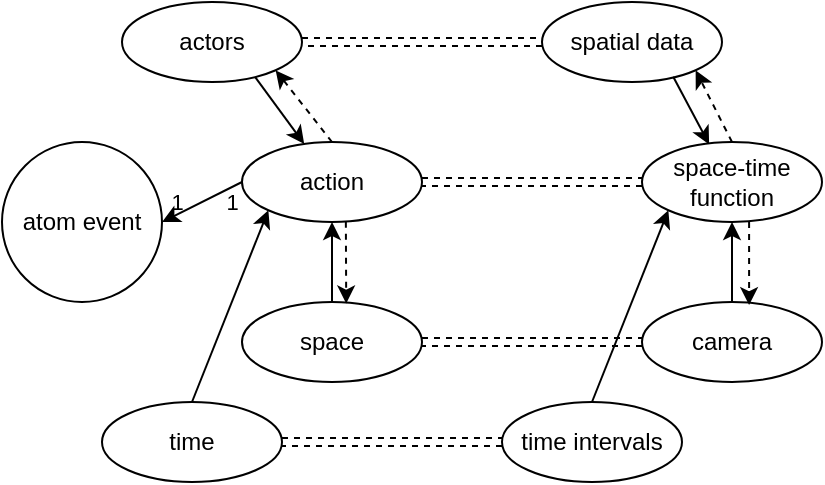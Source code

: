 <mxfile version="22.1.3" type="github">
  <diagram name="第 1 页" id="Y5i036zmAhH8ZnouyoA8">
    <mxGraphModel dx="815" dy="517" grid="1" gridSize="10" guides="1" tooltips="1" connect="1" arrows="1" fold="1" page="1" pageScale="1" pageWidth="827" pageHeight="1169" math="0" shadow="0">
      <root>
        <mxCell id="0" />
        <mxCell id="1" parent="0" />
        <mxCell id="0skq0RBHYWnA5yaQYCl8-8" value="atom event" style="ellipse;whiteSpace=wrap;html=1;aspect=fixed;" vertex="1" parent="1">
          <mxGeometry x="80" y="340" width="80" height="80" as="geometry" />
        </mxCell>
        <mxCell id="0skq0RBHYWnA5yaQYCl8-11" value="actors" style="ellipse;whiteSpace=wrap;html=1;" vertex="1" parent="1">
          <mxGeometry x="140" y="270" width="90" height="40" as="geometry" />
        </mxCell>
        <mxCell id="0skq0RBHYWnA5yaQYCl8-12" value="action" style="ellipse;whiteSpace=wrap;html=1;" vertex="1" parent="1">
          <mxGeometry x="200" y="340" width="90" height="40" as="geometry" />
        </mxCell>
        <mxCell id="0skq0RBHYWnA5yaQYCl8-13" value="space" style="ellipse;whiteSpace=wrap;html=1;" vertex="1" parent="1">
          <mxGeometry x="200" y="420" width="90" height="40" as="geometry" />
        </mxCell>
        <mxCell id="0skq0RBHYWnA5yaQYCl8-14" value="time" style="ellipse;whiteSpace=wrap;html=1;" vertex="1" parent="1">
          <mxGeometry x="130" y="470" width="90" height="40" as="geometry" />
        </mxCell>
        <mxCell id="0skq0RBHYWnA5yaQYCl8-18" value="spatial data" style="ellipse;whiteSpace=wrap;html=1;" vertex="1" parent="1">
          <mxGeometry x="350" y="270" width="90" height="40" as="geometry" />
        </mxCell>
        <mxCell id="0skq0RBHYWnA5yaQYCl8-19" value="&lt;div&gt;space-time function&lt;/div&gt;" style="ellipse;whiteSpace=wrap;html=1;" vertex="1" parent="1">
          <mxGeometry x="400" y="340" width="90" height="40" as="geometry" />
        </mxCell>
        <mxCell id="0skq0RBHYWnA5yaQYCl8-20" value="camera" style="ellipse;whiteSpace=wrap;html=1;" vertex="1" parent="1">
          <mxGeometry x="400" y="420" width="90" height="40" as="geometry" />
        </mxCell>
        <mxCell id="0skq0RBHYWnA5yaQYCl8-21" value="time&amp;nbsp;intervals" style="ellipse;whiteSpace=wrap;html=1;" vertex="1" parent="1">
          <mxGeometry x="330" y="470" width="90" height="40" as="geometry" />
        </mxCell>
        <mxCell id="0skq0RBHYWnA5yaQYCl8-23" value="" style="endArrow=classic;html=1;rounded=0;entryX=0;entryY=1;entryDx=0;entryDy=0;exitX=0.5;exitY=0;exitDx=0;exitDy=0;" edge="1" parent="1" source="0skq0RBHYWnA5yaQYCl8-14" target="0skq0RBHYWnA5yaQYCl8-12">
          <mxGeometry width="50" height="50" relative="1" as="geometry">
            <mxPoint x="390" y="490" as="sourcePoint" />
            <mxPoint x="440" y="440" as="targetPoint" />
          </mxGeometry>
        </mxCell>
        <mxCell id="0skq0RBHYWnA5yaQYCl8-24" value="" style="endArrow=classic;html=1;rounded=0;entryX=0.5;entryY=1;entryDx=0;entryDy=0;exitX=0.5;exitY=0;exitDx=0;exitDy=0;" edge="1" parent="1" source="0skq0RBHYWnA5yaQYCl8-13" target="0skq0RBHYWnA5yaQYCl8-12">
          <mxGeometry width="50" height="50" relative="1" as="geometry">
            <mxPoint x="223" y="384" as="sourcePoint" />
            <mxPoint x="185" y="480" as="targetPoint" />
          </mxGeometry>
        </mxCell>
        <mxCell id="0skq0RBHYWnA5yaQYCl8-27" value="" style="endArrow=classic;html=1;rounded=0;exitX=0;exitY=0.5;exitDx=0;exitDy=0;entryX=1;entryY=0.5;entryDx=0;entryDy=0;" edge="1" parent="1" source="0skq0RBHYWnA5yaQYCl8-12" target="0skq0RBHYWnA5yaQYCl8-8">
          <mxGeometry width="50" height="50" relative="1" as="geometry">
            <mxPoint x="255" y="350" as="sourcePoint" />
            <mxPoint x="216" y="318" as="targetPoint" />
          </mxGeometry>
        </mxCell>
        <mxCell id="0skq0RBHYWnA5yaQYCl8-73" value="1&amp;nbsp; &amp;nbsp; &amp;nbsp; &amp;nbsp;1" style="edgeLabel;html=1;align=center;verticalAlign=middle;resizable=0;points=[];labelBackgroundColor=none;" vertex="1" connectable="0" parent="0skq0RBHYWnA5yaQYCl8-27">
          <mxGeometry x="-0.175" y="2" relative="1" as="geometry">
            <mxPoint x="-4" as="offset" />
          </mxGeometry>
        </mxCell>
        <mxCell id="0skq0RBHYWnA5yaQYCl8-29" value="" style="endArrow=none;html=1;strokeWidth=1;rounded=0;exitX=1;exitY=0.5;exitDx=0;exitDy=0;shape=link;dashed=1;" edge="1" parent="1" source="0skq0RBHYWnA5yaQYCl8-12" target="0skq0RBHYWnA5yaQYCl8-19">
          <mxGeometry width="50" height="50" relative="1" as="geometry">
            <mxPoint x="390" y="490" as="sourcePoint" />
            <mxPoint x="440" y="440" as="targetPoint" />
          </mxGeometry>
        </mxCell>
        <mxCell id="0skq0RBHYWnA5yaQYCl8-35" value="" style="endArrow=classic;html=1;rounded=0;exitX=0.741;exitY=0.943;exitDx=0;exitDy=0;exitPerimeter=0;" edge="1" parent="1" source="0skq0RBHYWnA5yaQYCl8-11" target="0skq0RBHYWnA5yaQYCl8-12">
          <mxGeometry width="50" height="50" relative="1" as="geometry">
            <mxPoint x="390" y="360" as="sourcePoint" />
            <mxPoint x="440" y="310" as="targetPoint" />
          </mxGeometry>
        </mxCell>
        <mxCell id="0skq0RBHYWnA5yaQYCl8-36" value="" style="endArrow=classic;html=1;rounded=0;entryX=0.373;entryY=0.029;entryDx=0;entryDy=0;entryPerimeter=0;exitX=0.729;exitY=0.934;exitDx=0;exitDy=0;exitPerimeter=0;" edge="1" parent="1" source="0skq0RBHYWnA5yaQYCl8-18" target="0skq0RBHYWnA5yaQYCl8-19">
          <mxGeometry width="50" height="50" relative="1" as="geometry">
            <mxPoint x="450" y="310" as="sourcePoint" />
            <mxPoint x="510" y="340" as="targetPoint" />
          </mxGeometry>
        </mxCell>
        <mxCell id="0skq0RBHYWnA5yaQYCl8-37" value="" style="endArrow=classic;html=1;rounded=0;entryX=0;entryY=1;entryDx=0;entryDy=0;exitX=0.5;exitY=0;exitDx=0;exitDy=0;" edge="1" parent="1" source="0skq0RBHYWnA5yaQYCl8-21" target="0skq0RBHYWnA5yaQYCl8-19">
          <mxGeometry width="50" height="50" relative="1" as="geometry">
            <mxPoint x="369" y="470" as="sourcePoint" />
            <mxPoint x="407" y="374" as="targetPoint" />
          </mxGeometry>
        </mxCell>
        <mxCell id="0skq0RBHYWnA5yaQYCl8-38" value="" style="endArrow=classic;html=1;rounded=0;entryX=0.5;entryY=1;entryDx=0;entryDy=0;exitX=0.5;exitY=0;exitDx=0;exitDy=0;" edge="1" parent="1" source="0skq0RBHYWnA5yaQYCl8-20" target="0skq0RBHYWnA5yaQYCl8-19">
          <mxGeometry width="50" height="50" relative="1" as="geometry">
            <mxPoint x="439" y="420" as="sourcePoint" />
            <mxPoint x="439" y="380" as="targetPoint" />
          </mxGeometry>
        </mxCell>
        <mxCell id="0skq0RBHYWnA5yaQYCl8-44" value="" style="endArrow=none;html=1;strokeWidth=1;rounded=0;exitX=1;exitY=0.5;exitDx=0;exitDy=0;entryX=0;entryY=0.5;entryDx=0;entryDy=0;shape=link;dashed=1;" edge="1" parent="1" source="0skq0RBHYWnA5yaQYCl8-11" target="0skq0RBHYWnA5yaQYCl8-18">
          <mxGeometry width="50" height="50" relative="1" as="geometry">
            <mxPoint x="240" y="289.5" as="sourcePoint" />
            <mxPoint x="350" y="289.5" as="targetPoint" />
          </mxGeometry>
        </mxCell>
        <mxCell id="0skq0RBHYWnA5yaQYCl8-46" value="" style="endArrow=none;html=1;strokeWidth=1;rounded=0;exitX=1;exitY=0.5;exitDx=0;exitDy=0;entryX=0;entryY=0.5;entryDx=0;entryDy=0;shape=link;dashed=1;" edge="1" parent="1" source="0skq0RBHYWnA5yaQYCl8-14" target="0skq0RBHYWnA5yaQYCl8-21">
          <mxGeometry width="50" height="50" relative="1" as="geometry">
            <mxPoint x="230" y="509" as="sourcePoint" />
            <mxPoint x="340" y="509" as="targetPoint" />
          </mxGeometry>
        </mxCell>
        <mxCell id="0skq0RBHYWnA5yaQYCl8-47" value="" style="endArrow=none;html=1;strokeWidth=1;rounded=0;exitX=1;exitY=0.5;exitDx=0;exitDy=0;entryX=0;entryY=0.5;entryDx=0;entryDy=0;shape=link;dashed=1;" edge="1" parent="1" source="0skq0RBHYWnA5yaQYCl8-13" target="0skq0RBHYWnA5yaQYCl8-20">
          <mxGeometry width="50" height="50" relative="1" as="geometry">
            <mxPoint x="290" y="530" as="sourcePoint" />
            <mxPoint x="410" y="530" as="targetPoint" />
          </mxGeometry>
        </mxCell>
        <mxCell id="0skq0RBHYWnA5yaQYCl8-66" value="" style="endArrow=classic;html=1;rounded=0;exitX=0.5;exitY=0;exitDx=0;exitDy=0;entryX=1;entryY=1;entryDx=0;entryDy=0;dashed=1;" edge="1" parent="1" source="0skq0RBHYWnA5yaQYCl8-12" target="0skq0RBHYWnA5yaQYCl8-11">
          <mxGeometry width="50" height="50" relative="1" as="geometry">
            <mxPoint x="195" y="320" as="sourcePoint" />
            <mxPoint x="255" y="350" as="targetPoint" />
          </mxGeometry>
        </mxCell>
        <mxCell id="0skq0RBHYWnA5yaQYCl8-68" value="" style="endArrow=classic;html=1;rounded=0;exitX=0.577;exitY=0.996;exitDx=0;exitDy=0;entryX=0.579;entryY=0.019;entryDx=0;entryDy=0;exitPerimeter=0;entryPerimeter=0;dashed=1;" edge="1" parent="1" source="0skq0RBHYWnA5yaQYCl8-12" target="0skq0RBHYWnA5yaQYCl8-13">
          <mxGeometry width="50" height="50" relative="1" as="geometry">
            <mxPoint x="265" y="360" as="sourcePoint" />
            <mxPoint x="237" y="324" as="targetPoint" />
          </mxGeometry>
        </mxCell>
        <mxCell id="0skq0RBHYWnA5yaQYCl8-71" value="" style="endArrow=classic;html=1;rounded=0;exitX=0.5;exitY=0;exitDx=0;exitDy=0;entryX=1;entryY=1;entryDx=0;entryDy=0;dashed=1;" edge="1" parent="1" source="0skq0RBHYWnA5yaQYCl8-19" target="0skq0RBHYWnA5yaQYCl8-18">
          <mxGeometry width="50" height="50" relative="1" as="geometry">
            <mxPoint x="427" y="320" as="sourcePoint" />
            <mxPoint x="455" y="350" as="targetPoint" />
          </mxGeometry>
        </mxCell>
        <mxCell id="0skq0RBHYWnA5yaQYCl8-72" value="" style="endArrow=classic;html=1;rounded=0;entryX=0.595;entryY=0.039;entryDx=0;entryDy=0;entryPerimeter=0;exitX=0.595;exitY=1;exitDx=0;exitDy=0;exitPerimeter=0;dashed=1;" edge="1" parent="1" source="0skq0RBHYWnA5yaQYCl8-19" target="0skq0RBHYWnA5yaQYCl8-20">
          <mxGeometry width="50" height="50" relative="1" as="geometry">
            <mxPoint x="456" y="381" as="sourcePoint" />
            <mxPoint x="455" y="390" as="targetPoint" />
          </mxGeometry>
        </mxCell>
      </root>
    </mxGraphModel>
  </diagram>
</mxfile>
